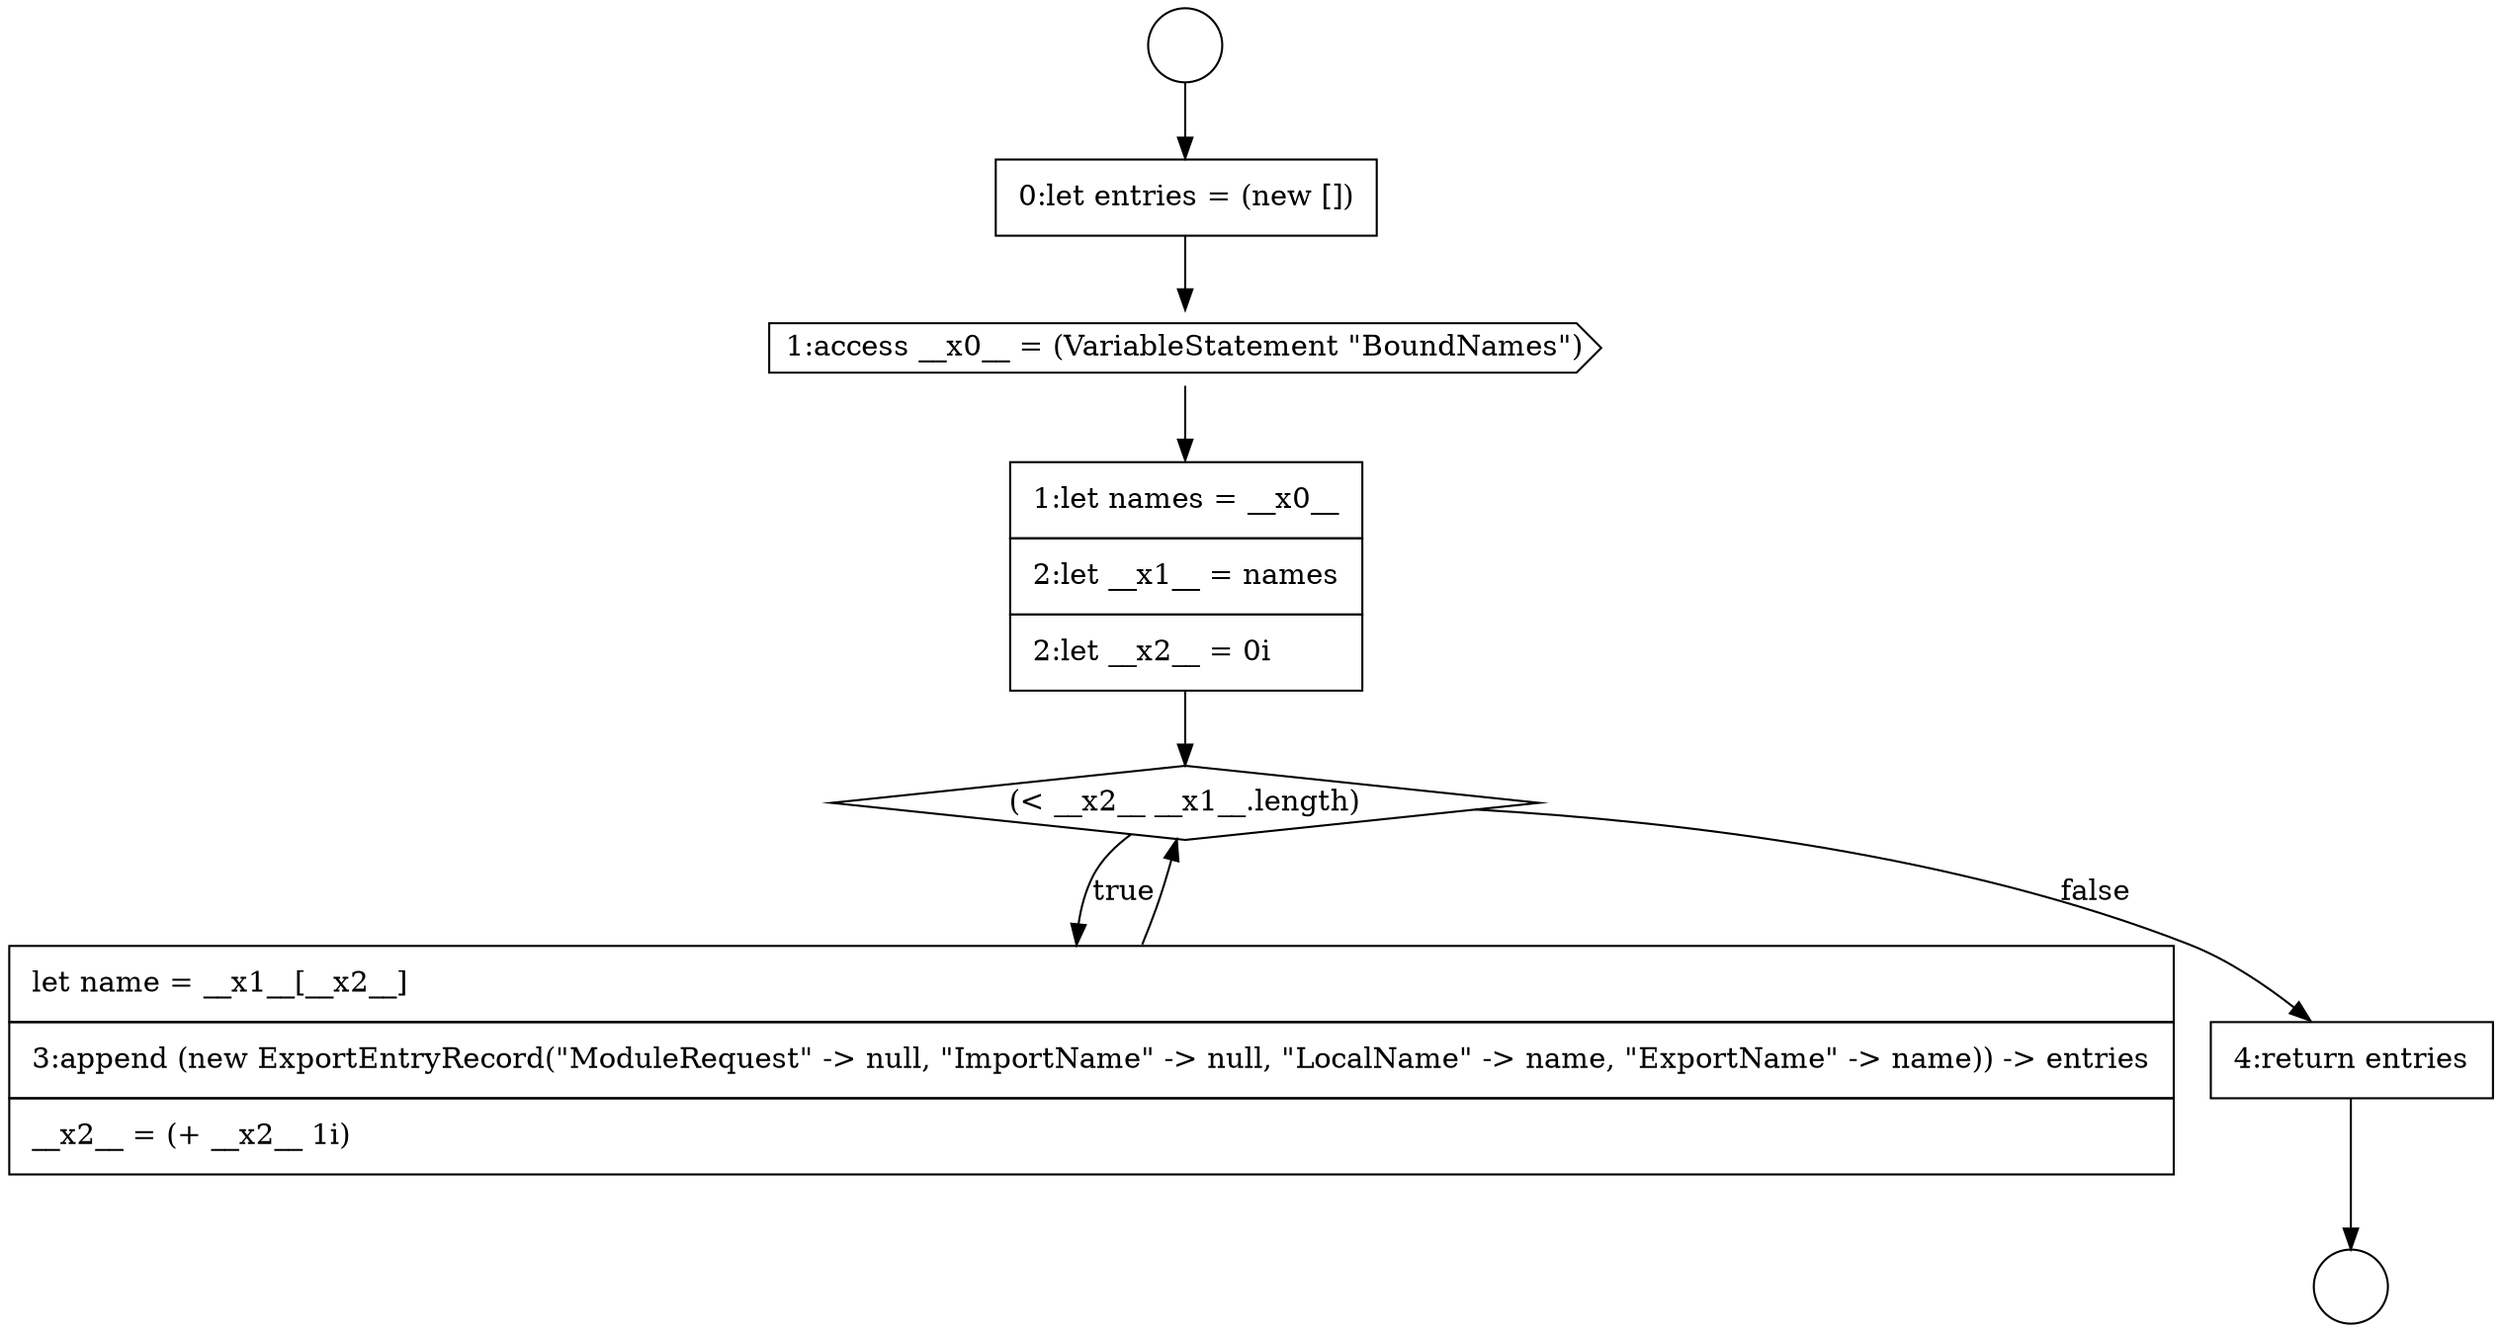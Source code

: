 digraph {
  node11481 [shape=none, margin=0, label=<<font color="black">
    <table border="0" cellborder="1" cellspacing="0" cellpadding="10">
      <tr><td align="left">4:return entries</td></tr>
    </table>
  </font>> color="black" fillcolor="white" style=filled]
  node11474 [shape=circle label=" " color="black" fillcolor="white" style=filled]
  node11475 [shape=circle label=" " color="black" fillcolor="white" style=filled]
  node11480 [shape=none, margin=0, label=<<font color="black">
    <table border="0" cellborder="1" cellspacing="0" cellpadding="10">
      <tr><td align="left">let name = __x1__[__x2__]</td></tr>
      <tr><td align="left">3:append (new ExportEntryRecord(&quot;ModuleRequest&quot; -&gt; null, &quot;ImportName&quot; -&gt; null, &quot;LocalName&quot; -&gt; name, &quot;ExportName&quot; -&gt; name)) -&gt; entries</td></tr>
      <tr><td align="left">__x2__ = (+ __x2__ 1i)</td></tr>
    </table>
  </font>> color="black" fillcolor="white" style=filled]
  node11478 [shape=none, margin=0, label=<<font color="black">
    <table border="0" cellborder="1" cellspacing="0" cellpadding="10">
      <tr><td align="left">1:let names = __x0__</td></tr>
      <tr><td align="left">2:let __x1__ = names</td></tr>
      <tr><td align="left">2:let __x2__ = 0i</td></tr>
    </table>
  </font>> color="black" fillcolor="white" style=filled]
  node11476 [shape=none, margin=0, label=<<font color="black">
    <table border="0" cellborder="1" cellspacing="0" cellpadding="10">
      <tr><td align="left">0:let entries = (new [])</td></tr>
    </table>
  </font>> color="black" fillcolor="white" style=filled]
  node11479 [shape=diamond, label=<<font color="black">(&lt; __x2__ __x1__.length)</font>> color="black" fillcolor="white" style=filled]
  node11477 [shape=cds, label=<<font color="black">1:access __x0__ = (VariableStatement &quot;BoundNames&quot;)</font>> color="black" fillcolor="white" style=filled]
  node11479 -> node11480 [label=<<font color="black">true</font>> color="black"]
  node11479 -> node11481 [label=<<font color="black">false</font>> color="black"]
  node11476 -> node11477 [ color="black"]
  node11474 -> node11476 [ color="black"]
  node11480 -> node11479 [ color="black"]
  node11478 -> node11479 [ color="black"]
  node11477 -> node11478 [ color="black"]
  node11481 -> node11475 [ color="black"]
}
